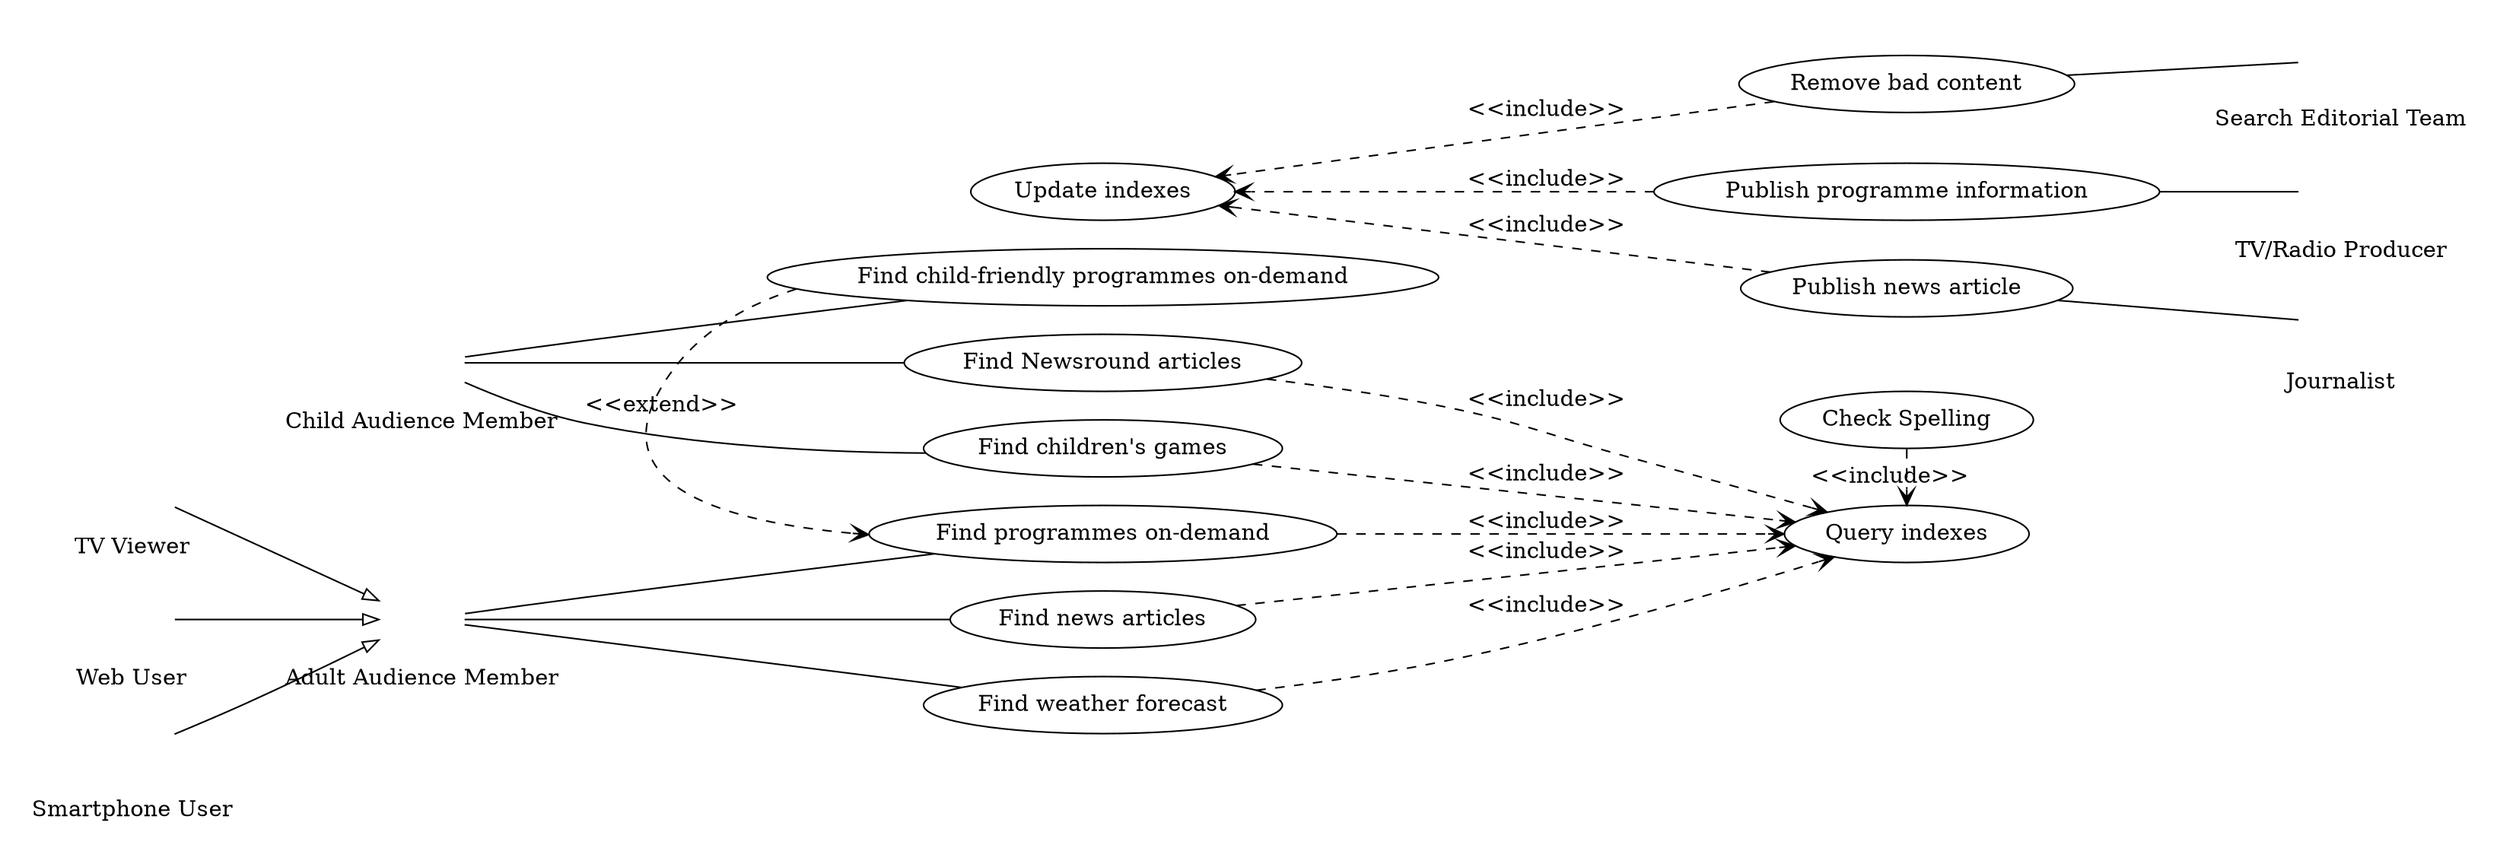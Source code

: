 digraph G {
    rankdir=LR;
    labelloc="b";
    peripheries=0;

    /* Public Actors */
    node [shape=none, label="", color=white, shapefile="stick.png"];

    subgraph clusterAdult {label="Adult Audience Member"; adult};
    subgraph clusterViewer {label="TV Viewer"; viewer};
    subgraph clusterBrowser {label="Web User"; browser};
    subgraph clusterSmartphone {label="Smartphone User"; smartphone};

    subgraph clusterChild {label="Child Audience Member"; child};

    subgraph clusterProducer {label="TV/Radio Producer"; producer};
    subgraph clusterJournalist {label="Journalist"; journalist};
    subgraph clusterEditorial {label="Search Editorial Team"; editorial};

    /* Use Cases */
    node [shape=ellipse, style=solid, color=black, shapefile=""];

    {
        rank=same;

        pod [label="Find programmes on-demand"];
        pod_child [label="Find child-friendly programmes on-demand"];
        news [label="Find news articles"];
        newsround [label="Find Newsround articles"];
        weather [label="Find weather forecast"];
        games [label="Find children's games"];

        update [label="Update indexes"];

    }

    {
        rank=same;

        bad [label="Remove bad content"];
        prog [label="Publish programme information"];
        write_news [label="Publish news article"];

        query [label="Query indexes"];
        spell [label="Check Spelling"];
    }

    /* Edges */

    edge  [arrowhead="oarrow"];
    viewer->adult;
    smartphone->adult;
    browser->adult;

    edge [arrowhead="none"];
    adult->pod;
    child->pod_child;
    adult->news;
    child->newsround;
    child->games;
    adult->weather;
    bad->editorial;
    write_news->journalist;
    prog->producer;

    edge [arrowhead="vee", label="<<extend>>", style=dashed];
    pod_child->pod;

    edge [arrowhead="vee", label="<<include>>", style=dashed];
    pod->query;
    news->query;
    newsround->query;
    weather->query;
    games->query;

    spell->query;

    write_news->update;
    prog->update;
    bad->update;

}
